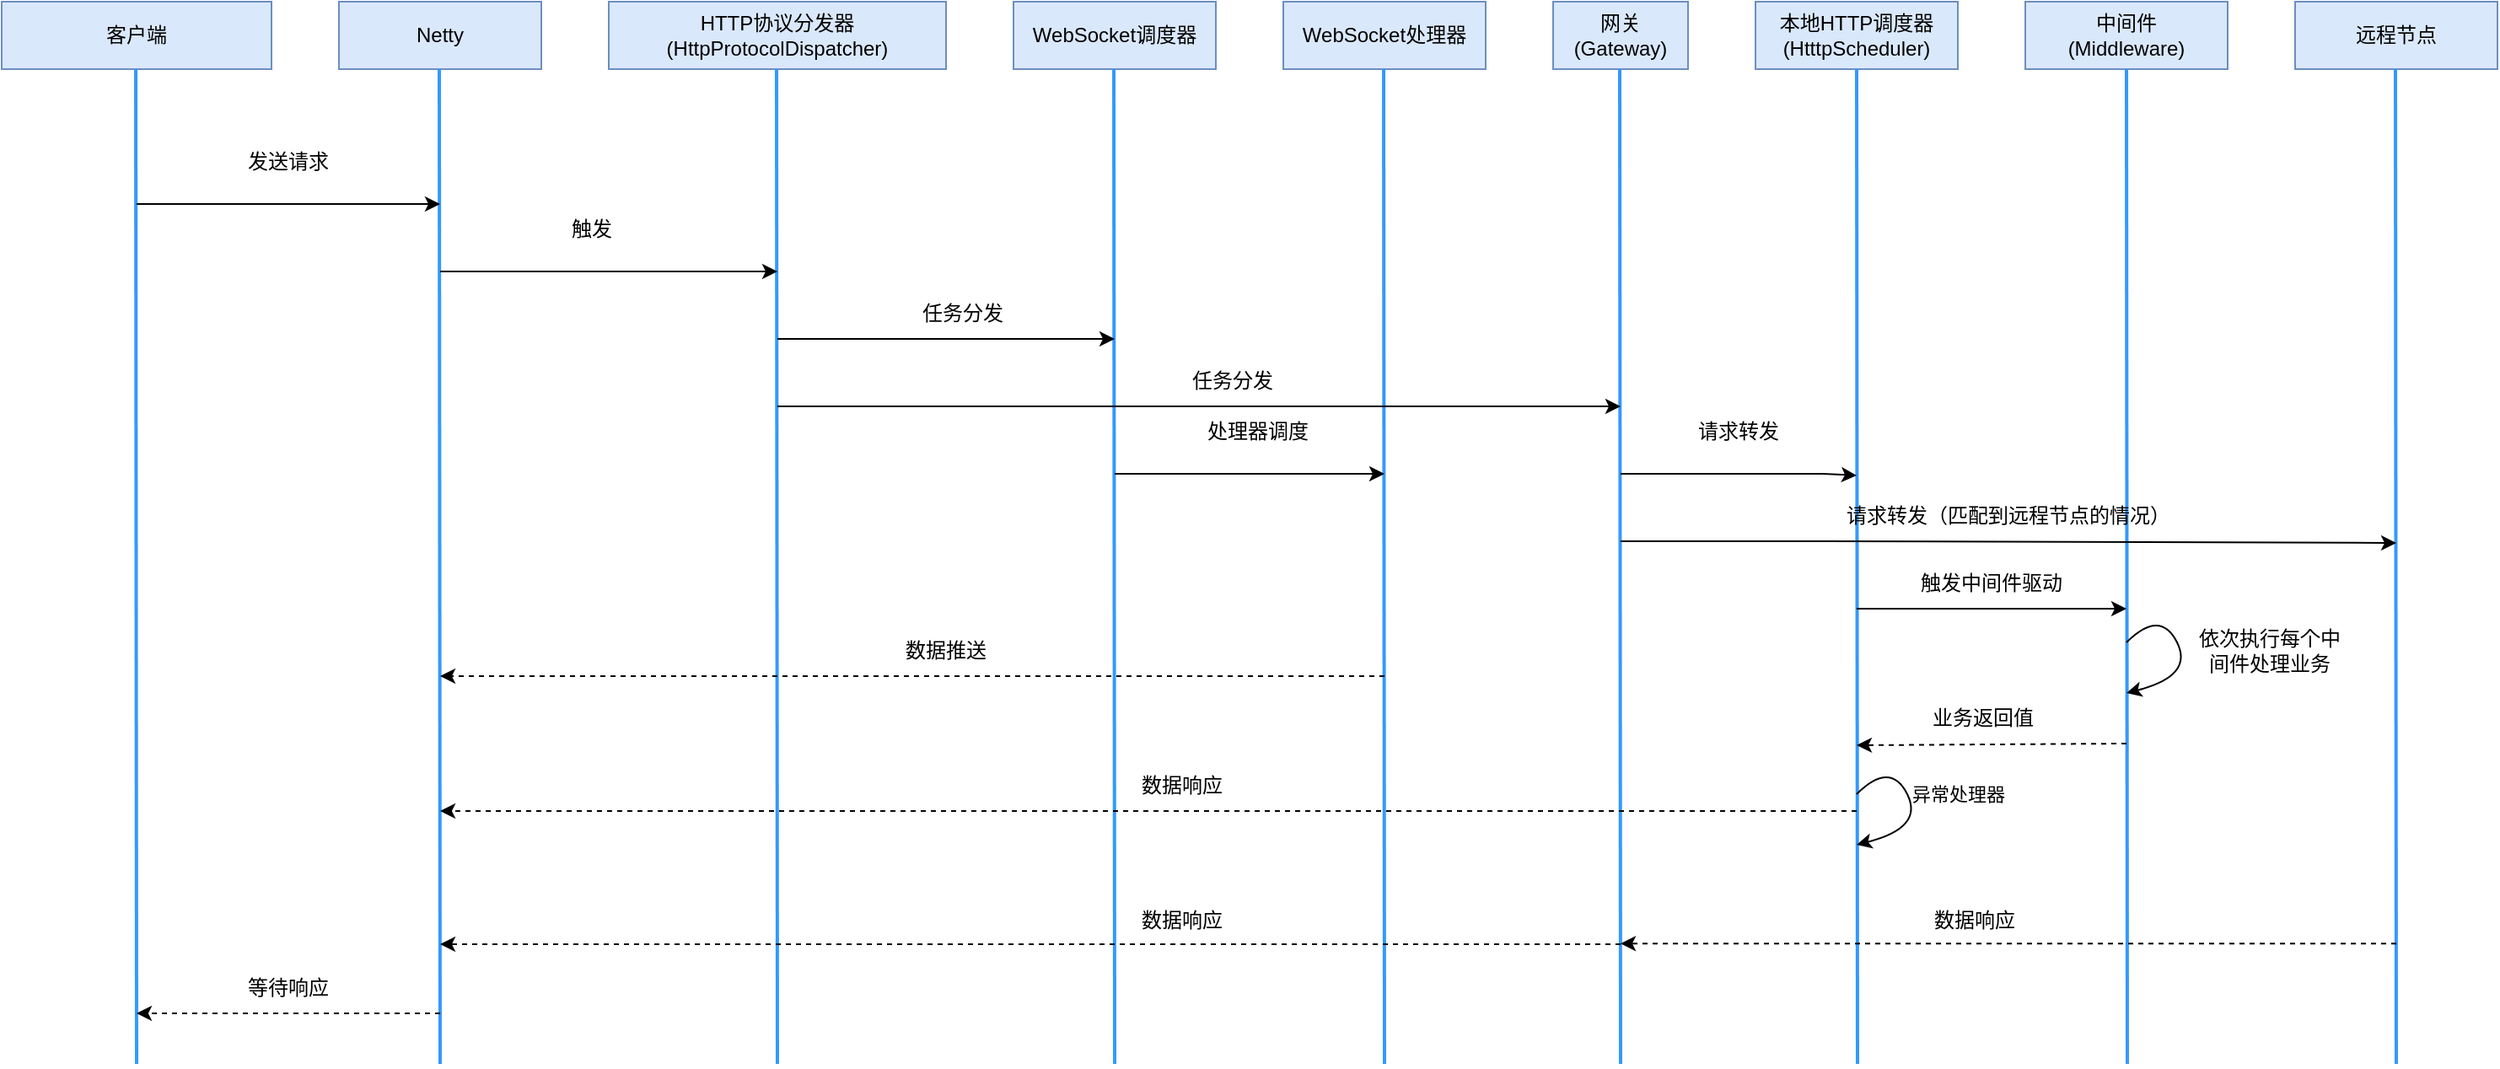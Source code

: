<mxfile version="27.0.9">
  <diagram name="Page-1" id="2YBvvXClWsGukQMizWep">
    <mxGraphModel dx="2833" dy="1183" grid="1" gridSize="10" guides="1" tooltips="1" connect="1" arrows="1" fold="1" page="1" pageScale="1" pageWidth="1100" pageHeight="850" math="0" shadow="0">
      <root>
        <mxCell id="0" />
        <mxCell id="1" parent="0" />
        <mxCell id="6uN1lRH-XXmxdKbade8w-1" value="Netty" style="rounded=0;whiteSpace=wrap;html=1;fillColor=#dae8fc;strokeColor=#6c8ebf;" vertex="1" parent="1">
          <mxGeometry x="80" y="160" width="120" height="40" as="geometry" />
        </mxCell>
        <mxCell id="6uN1lRH-XXmxdKbade8w-2" value="HTTP协议分发器&lt;br&gt;(HttpProtocolDispatcher)" style="rounded=0;whiteSpace=wrap;html=1;fillColor=#dae8fc;strokeColor=#6c8ebf;" vertex="1" parent="1">
          <mxGeometry x="240" y="160" width="200" height="40" as="geometry" />
        </mxCell>
        <mxCell id="6uN1lRH-XXmxdKbade8w-3" value="WebSocket处理器" style="rounded=0;whiteSpace=wrap;html=1;fillColor=#dae8fc;strokeColor=#6c8ebf;" vertex="1" parent="1">
          <mxGeometry x="640" y="160" width="120" height="40" as="geometry" />
        </mxCell>
        <mxCell id="6uN1lRH-XXmxdKbade8w-4" value="WebSocket调度器" style="rounded=0;whiteSpace=wrap;html=1;fillColor=#dae8fc;strokeColor=#6c8ebf;" vertex="1" parent="1">
          <mxGeometry x="480" y="160" width="120" height="40" as="geometry" />
        </mxCell>
        <mxCell id="6uN1lRH-XXmxdKbade8w-5" value="网关&lt;div&gt;(Gateway)&lt;/div&gt;" style="rounded=0;whiteSpace=wrap;html=1;fillColor=#dae8fc;strokeColor=#6c8ebf;" vertex="1" parent="1">
          <mxGeometry x="800" y="160" width="80" height="40" as="geometry" />
        </mxCell>
        <mxCell id="6uN1lRH-XXmxdKbade8w-6" value="本地HTTP调度器&lt;div&gt;(HtttpScheduler)&lt;/div&gt;" style="rounded=0;whiteSpace=wrap;html=1;fillColor=#dae8fc;strokeColor=#6c8ebf;" vertex="1" parent="1">
          <mxGeometry x="920" y="160" width="120" height="40" as="geometry" />
        </mxCell>
        <mxCell id="6uN1lRH-XXmxdKbade8w-7" value="中间件&lt;div&gt;(Middleware)&lt;/div&gt;" style="rounded=0;whiteSpace=wrap;html=1;fillColor=#dae8fc;strokeColor=#6c8ebf;" vertex="1" parent="1">
          <mxGeometry x="1080" y="160" width="120" height="40" as="geometry" />
        </mxCell>
        <mxCell id="6uN1lRH-XXmxdKbade8w-8" value="远程节点" style="rounded=0;whiteSpace=wrap;html=1;fillColor=#dae8fc;strokeColor=#6c8ebf;" vertex="1" parent="1">
          <mxGeometry x="1240" y="160" width="120" height="40" as="geometry" />
        </mxCell>
        <mxCell id="6uN1lRH-XXmxdKbade8w-26" value="客户端" style="rounded=0;whiteSpace=wrap;html=1;fillColor=#dae8fc;strokeColor=#6c8ebf;" vertex="1" parent="1">
          <mxGeometry x="-120" y="160" width="160" height="40" as="geometry" />
        </mxCell>
        <mxCell id="6uN1lRH-XXmxdKbade8w-64" value="" style="endArrow=none;html=1;rounded=0;strokeWidth=2;strokeColor=#3399FF;" edge="1" parent="1">
          <mxGeometry width="50" height="50" relative="1" as="geometry">
            <mxPoint x="-40" y="790" as="sourcePoint" />
            <mxPoint x="-40.5" y="200" as="targetPoint" />
          </mxGeometry>
        </mxCell>
        <mxCell id="6uN1lRH-XXmxdKbade8w-65" value="" style="endArrow=none;html=1;rounded=0;strokeWidth=2;strokeColor=#3399FF;" edge="1" parent="1">
          <mxGeometry width="50" height="50" relative="1" as="geometry">
            <mxPoint x="140" y="790" as="sourcePoint" />
            <mxPoint x="139.5" y="200" as="targetPoint" />
          </mxGeometry>
        </mxCell>
        <mxCell id="6uN1lRH-XXmxdKbade8w-66" value="" style="endArrow=none;html=1;rounded=0;strokeWidth=2;strokeColor=#3399FF;" edge="1" parent="1">
          <mxGeometry width="50" height="50" relative="1" as="geometry">
            <mxPoint x="340" y="790" as="sourcePoint" />
            <mxPoint x="339.5" y="200" as="targetPoint" />
          </mxGeometry>
        </mxCell>
        <mxCell id="6uN1lRH-XXmxdKbade8w-67" value="" style="endArrow=none;html=1;rounded=0;strokeWidth=2;strokeColor=#3399FF;" edge="1" parent="1">
          <mxGeometry width="50" height="50" relative="1" as="geometry">
            <mxPoint x="980.5" y="790" as="sourcePoint" />
            <mxPoint x="980" y="200" as="targetPoint" />
          </mxGeometry>
        </mxCell>
        <mxCell id="6uN1lRH-XXmxdKbade8w-68" value="" style="endArrow=none;html=1;rounded=0;strokeWidth=2;strokeColor=#3399FF;" edge="1" parent="1">
          <mxGeometry width="50" height="50" relative="1" as="geometry">
            <mxPoint x="540" y="790" as="sourcePoint" />
            <mxPoint x="539.5" y="200" as="targetPoint" />
          </mxGeometry>
        </mxCell>
        <mxCell id="6uN1lRH-XXmxdKbade8w-69" value="" style="endArrow=none;html=1;rounded=0;strokeWidth=2;strokeColor=#3399FF;" edge="1" parent="1">
          <mxGeometry width="50" height="50" relative="1" as="geometry">
            <mxPoint x="700" y="790" as="sourcePoint" />
            <mxPoint x="699.5" y="200" as="targetPoint" />
          </mxGeometry>
        </mxCell>
        <mxCell id="6uN1lRH-XXmxdKbade8w-70" value="" style="endArrow=none;html=1;rounded=0;strokeWidth=2;strokeColor=#3399FF;" edge="1" parent="1">
          <mxGeometry width="50" height="50" relative="1" as="geometry">
            <mxPoint x="840" y="790" as="sourcePoint" />
            <mxPoint x="839.5" y="200" as="targetPoint" />
          </mxGeometry>
        </mxCell>
        <mxCell id="6uN1lRH-XXmxdKbade8w-71" value="" style="endArrow=none;html=1;rounded=0;strokeWidth=2;strokeColor=#3399FF;" edge="1" parent="1">
          <mxGeometry width="50" height="50" relative="1" as="geometry">
            <mxPoint x="1140.5" y="790" as="sourcePoint" />
            <mxPoint x="1140" y="200" as="targetPoint" />
          </mxGeometry>
        </mxCell>
        <mxCell id="6uN1lRH-XXmxdKbade8w-72" value="" style="endArrow=none;html=1;rounded=0;strokeWidth=2;strokeColor=#3399FF;" edge="1" parent="1">
          <mxGeometry width="50" height="50" relative="1" as="geometry">
            <mxPoint x="1300" y="790" as="sourcePoint" />
            <mxPoint x="1299.5" y="200" as="targetPoint" />
          </mxGeometry>
        </mxCell>
        <mxCell id="6uN1lRH-XXmxdKbade8w-75" value="" style="endArrow=classic;html=1;rounded=0;" edge="1" parent="1">
          <mxGeometry width="50" height="50" relative="1" as="geometry">
            <mxPoint x="-40" y="280" as="sourcePoint" />
            <mxPoint x="140" y="280" as="targetPoint" />
            <Array as="points">
              <mxPoint x="70" y="280" />
            </Array>
          </mxGeometry>
        </mxCell>
        <mxCell id="6uN1lRH-XXmxdKbade8w-76" value="发送请求" style="text;html=1;align=center;verticalAlign=middle;whiteSpace=wrap;rounded=0;" vertex="1" parent="1">
          <mxGeometry x="20" y="240" width="60" height="30" as="geometry" />
        </mxCell>
        <mxCell id="6uN1lRH-XXmxdKbade8w-77" value="" style="endArrow=classic;html=1;rounded=0;dashed=1;" edge="1" parent="1">
          <mxGeometry width="50" height="50" relative="1" as="geometry">
            <mxPoint x="140" y="760" as="sourcePoint" />
            <mxPoint x="-40" y="760" as="targetPoint" />
          </mxGeometry>
        </mxCell>
        <mxCell id="6uN1lRH-XXmxdKbade8w-78" value="等待响应" style="text;html=1;align=center;verticalAlign=middle;whiteSpace=wrap;rounded=0;" vertex="1" parent="1">
          <mxGeometry x="20" y="730" width="60" height="30" as="geometry" />
        </mxCell>
        <mxCell id="6uN1lRH-XXmxdKbade8w-79" value="" style="endArrow=classic;html=1;rounded=0;" edge="1" parent="1">
          <mxGeometry width="50" height="50" relative="1" as="geometry">
            <mxPoint x="140" y="320" as="sourcePoint" />
            <mxPoint x="340" y="320" as="targetPoint" />
            <Array as="points">
              <mxPoint x="260" y="320" />
            </Array>
          </mxGeometry>
        </mxCell>
        <mxCell id="6uN1lRH-XXmxdKbade8w-80" value="触发" style="text;html=1;align=center;verticalAlign=middle;whiteSpace=wrap;rounded=0;" vertex="1" parent="1">
          <mxGeometry x="200" y="280" width="60" height="30" as="geometry" />
        </mxCell>
        <mxCell id="6uN1lRH-XXmxdKbade8w-81" value="" style="endArrow=classic;html=1;rounded=0;" edge="1" parent="1">
          <mxGeometry width="50" height="50" relative="1" as="geometry">
            <mxPoint x="340" y="360" as="sourcePoint" />
            <mxPoint x="540" y="360" as="targetPoint" />
            <Array as="points">
              <mxPoint x="460" y="360" />
            </Array>
          </mxGeometry>
        </mxCell>
        <mxCell id="6uN1lRH-XXmxdKbade8w-82" value="任务分发" style="text;html=1;align=center;verticalAlign=middle;whiteSpace=wrap;rounded=0;" vertex="1" parent="1">
          <mxGeometry x="420" y="330" width="60" height="30" as="geometry" />
        </mxCell>
        <mxCell id="6uN1lRH-XXmxdKbade8w-83" value="" style="endArrow=classic;html=1;rounded=0;" edge="1" parent="1">
          <mxGeometry width="50" height="50" relative="1" as="geometry">
            <mxPoint x="340" y="400" as="sourcePoint" />
            <mxPoint x="840" y="400" as="targetPoint" />
            <Array as="points">
              <mxPoint x="460" y="400" />
            </Array>
          </mxGeometry>
        </mxCell>
        <mxCell id="6uN1lRH-XXmxdKbade8w-85" value="任务分发" style="text;html=1;align=center;verticalAlign=middle;whiteSpace=wrap;rounded=0;" vertex="1" parent="1">
          <mxGeometry x="580" y="370" width="60" height="30" as="geometry" />
        </mxCell>
        <mxCell id="6uN1lRH-XXmxdKbade8w-86" value="" style="endArrow=classic;html=1;rounded=0;" edge="1" parent="1">
          <mxGeometry width="50" height="50" relative="1" as="geometry">
            <mxPoint x="540" y="440" as="sourcePoint" />
            <mxPoint x="700" y="440" as="targetPoint" />
            <Array as="points">
              <mxPoint x="660" y="440" />
            </Array>
          </mxGeometry>
        </mxCell>
        <mxCell id="6uN1lRH-XXmxdKbade8w-87" value="处理器调度" style="text;html=1;align=center;verticalAlign=middle;whiteSpace=wrap;rounded=0;" vertex="1" parent="1">
          <mxGeometry x="590" y="400" width="70" height="30" as="geometry" />
        </mxCell>
        <mxCell id="6uN1lRH-XXmxdKbade8w-88" value="" style="endArrow=classic;html=1;rounded=0;dashed=1;" edge="1" parent="1">
          <mxGeometry width="50" height="50" relative="1" as="geometry">
            <mxPoint x="700" y="560" as="sourcePoint" />
            <mxPoint x="140" y="560" as="targetPoint" />
          </mxGeometry>
        </mxCell>
        <mxCell id="6uN1lRH-XXmxdKbade8w-89" value="数据推送" style="text;html=1;align=center;verticalAlign=middle;whiteSpace=wrap;rounded=0;" vertex="1" parent="1">
          <mxGeometry x="410" y="530" width="60" height="30" as="geometry" />
        </mxCell>
        <mxCell id="6uN1lRH-XXmxdKbade8w-90" value="" style="endArrow=classic;html=1;rounded=0;" edge="1" parent="1">
          <mxGeometry width="50" height="50" relative="1" as="geometry">
            <mxPoint x="840" y="440" as="sourcePoint" />
            <mxPoint x="980" y="441" as="targetPoint" />
            <Array as="points">
              <mxPoint x="960" y="440" />
            </Array>
          </mxGeometry>
        </mxCell>
        <mxCell id="6uN1lRH-XXmxdKbade8w-91" value="请求转发" style="text;html=1;align=center;verticalAlign=middle;whiteSpace=wrap;rounded=0;" vertex="1" parent="1">
          <mxGeometry x="880" y="400" width="60" height="30" as="geometry" />
        </mxCell>
        <mxCell id="6uN1lRH-XXmxdKbade8w-92" value="" style="endArrow=classic;html=1;rounded=0;" edge="1" parent="1">
          <mxGeometry width="50" height="50" relative="1" as="geometry">
            <mxPoint x="840" y="480" as="sourcePoint" />
            <mxPoint x="1300" y="481" as="targetPoint" />
            <Array as="points">
              <mxPoint x="960" y="480" />
            </Array>
          </mxGeometry>
        </mxCell>
        <mxCell id="6uN1lRH-XXmxdKbade8w-93" value="请求转发（匹配到远程节点的情况）" style="text;html=1;align=center;verticalAlign=middle;whiteSpace=wrap;rounded=0;" vertex="1" parent="1">
          <mxGeometry x="970" y="450" width="200" height="30" as="geometry" />
        </mxCell>
        <mxCell id="6uN1lRH-XXmxdKbade8w-94" value="" style="endArrow=classic;html=1;rounded=0;" edge="1" parent="1">
          <mxGeometry width="50" height="50" relative="1" as="geometry">
            <mxPoint x="980" y="520" as="sourcePoint" />
            <mxPoint x="1140" y="520" as="targetPoint" />
            <Array as="points">
              <mxPoint x="1100" y="520" />
            </Array>
          </mxGeometry>
        </mxCell>
        <mxCell id="6uN1lRH-XXmxdKbade8w-95" value="触发中间件驱动" style="text;html=1;align=center;verticalAlign=middle;whiteSpace=wrap;rounded=0;" vertex="1" parent="1">
          <mxGeometry x="1015" y="490" width="90" height="30" as="geometry" />
        </mxCell>
        <mxCell id="6uN1lRH-XXmxdKbade8w-96" value="" style="endArrow=classic;html=1;rounded=0;dashed=1;" edge="1" parent="1">
          <mxGeometry width="50" height="50" relative="1" as="geometry">
            <mxPoint x="980" y="640" as="sourcePoint" />
            <mxPoint x="140" y="640" as="targetPoint" />
          </mxGeometry>
        </mxCell>
        <mxCell id="6uN1lRH-XXmxdKbade8w-97" value="数据响应" style="text;html=1;align=center;verticalAlign=middle;whiteSpace=wrap;rounded=0;" vertex="1" parent="1">
          <mxGeometry x="550" y="610" width="60" height="30" as="geometry" />
        </mxCell>
        <mxCell id="6uN1lRH-XXmxdKbade8w-98" value="" style="endArrow=classic;html=1;rounded=0;dashed=1;" edge="1" parent="1">
          <mxGeometry width="50" height="50" relative="1" as="geometry">
            <mxPoint x="1300" y="718.57" as="sourcePoint" />
            <mxPoint x="840" y="718.57" as="targetPoint" />
          </mxGeometry>
        </mxCell>
        <mxCell id="6uN1lRH-XXmxdKbade8w-99" value="数据响应" style="text;html=1;align=center;verticalAlign=middle;whiteSpace=wrap;rounded=0;" vertex="1" parent="1">
          <mxGeometry x="1020" y="690" width="60" height="30" as="geometry" />
        </mxCell>
        <mxCell id="6uN1lRH-XXmxdKbade8w-100" value="" style="endArrow=classic;html=1;rounded=0;dashed=1;" edge="1" parent="1">
          <mxGeometry width="50" height="50" relative="1" as="geometry">
            <mxPoint x="840" y="719" as="sourcePoint" />
            <mxPoint x="140" y="719" as="targetPoint" />
          </mxGeometry>
        </mxCell>
        <mxCell id="6uN1lRH-XXmxdKbade8w-101" value="数据响应" style="text;html=1;align=center;verticalAlign=middle;whiteSpace=wrap;rounded=0;" vertex="1" parent="1">
          <mxGeometry x="550" y="690" width="60" height="30" as="geometry" />
        </mxCell>
        <mxCell id="6uN1lRH-XXmxdKbade8w-102" value="" style="endArrow=classic;html=1;rounded=0;dashed=1;" edge="1" parent="1">
          <mxGeometry width="50" height="50" relative="1" as="geometry">
            <mxPoint x="1140" y="600" as="sourcePoint" />
            <mxPoint x="980" y="601" as="targetPoint" />
          </mxGeometry>
        </mxCell>
        <mxCell id="6uN1lRH-XXmxdKbade8w-103" value="业务返回值" style="text;html=1;align=center;verticalAlign=middle;whiteSpace=wrap;rounded=0;" vertex="1" parent="1">
          <mxGeometry x="1020" y="570" width="70" height="30" as="geometry" />
        </mxCell>
        <mxCell id="6uN1lRH-XXmxdKbade8w-105" value="" style="curved=1;endArrow=classic;html=1;rounded=0;" edge="1" parent="1">
          <mxGeometry width="50" height="50" relative="1" as="geometry">
            <mxPoint x="980" y="630" as="sourcePoint" />
            <mxPoint x="980" y="660" as="targetPoint" />
            <Array as="points">
              <mxPoint x="1000" y="610" />
              <mxPoint x="1020" y="650" />
            </Array>
          </mxGeometry>
        </mxCell>
        <mxCell id="6uN1lRH-XXmxdKbade8w-107" value="异常处理器" style="edgeLabel;html=1;align=center;verticalAlign=middle;resizable=0;points=[];" vertex="1" connectable="0" parent="6uN1lRH-XXmxdKbade8w-105">
          <mxGeometry x="-0.236" y="16" relative="1" as="geometry">
            <mxPoint x="19" y="13" as="offset" />
          </mxGeometry>
        </mxCell>
        <mxCell id="6uN1lRH-XXmxdKbade8w-108" value="" style="curved=1;endArrow=classic;html=1;rounded=0;" edge="1" parent="1">
          <mxGeometry width="50" height="50" relative="1" as="geometry">
            <mxPoint x="1140" y="540" as="sourcePoint" />
            <mxPoint x="1140" y="570" as="targetPoint" />
            <Array as="points">
              <mxPoint x="1160" y="520" />
              <mxPoint x="1180" y="560" />
            </Array>
          </mxGeometry>
        </mxCell>
        <mxCell id="6uN1lRH-XXmxdKbade8w-111" value="依次执行每个中间件处理业务" style="text;html=1;align=center;verticalAlign=middle;whiteSpace=wrap;rounded=0;" vertex="1" parent="1">
          <mxGeometry x="1180" y="530" width="90" height="30" as="geometry" />
        </mxCell>
      </root>
    </mxGraphModel>
  </diagram>
</mxfile>
